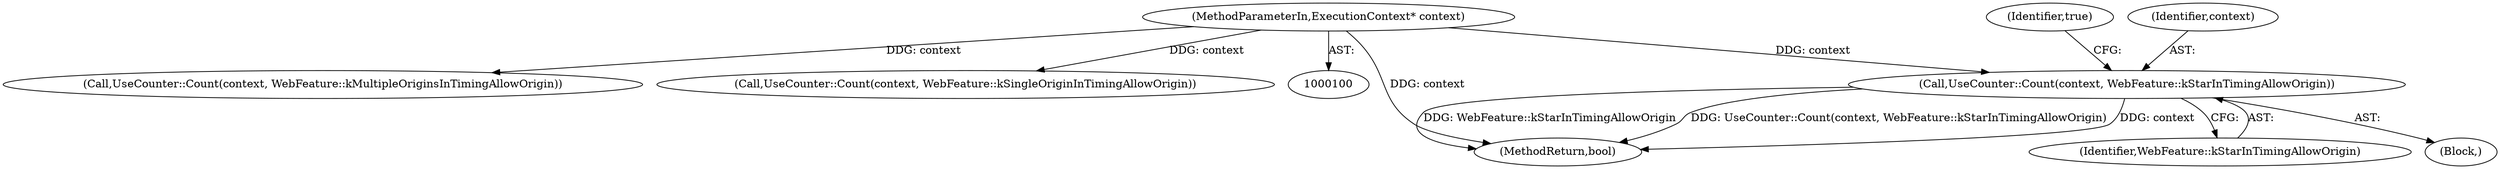 digraph "0_Chrome_01b42e2bc2aac531b17596729ae4e5c223ae7124@pointer" {
"1000138" [label="(Call,UseCounter::Count(context, WebFeature::kStarInTimingAllowOrigin))"];
"1000104" [label="(MethodParameterIn,ExecutionContext* context)"];
"1000191" [label="(MethodReturn,bool)"];
"1000142" [label="(Identifier,true)"];
"1000138" [label="(Call,UseCounter::Count(context, WebFeature::kStarInTimingAllowOrigin))"];
"1000104" [label="(MethodParameterIn,ExecutionContext* context)"];
"1000140" [label="(Identifier,WebFeature::kStarInTimingAllowOrigin)"];
"1000156" [label="(Call,UseCounter::Count(context, WebFeature::kMultipleOriginsInTimingAllowOrigin))"];
"1000169" [label="(Call,UseCounter::Count(context, WebFeature::kSingleOriginInTimingAllowOrigin))"];
"1000139" [label="(Identifier,context)"];
"1000137" [label="(Block,)"];
"1000138" -> "1000137"  [label="AST: "];
"1000138" -> "1000140"  [label="CFG: "];
"1000139" -> "1000138"  [label="AST: "];
"1000140" -> "1000138"  [label="AST: "];
"1000142" -> "1000138"  [label="CFG: "];
"1000138" -> "1000191"  [label="DDG: context"];
"1000138" -> "1000191"  [label="DDG: WebFeature::kStarInTimingAllowOrigin"];
"1000138" -> "1000191"  [label="DDG: UseCounter::Count(context, WebFeature::kStarInTimingAllowOrigin)"];
"1000104" -> "1000138"  [label="DDG: context"];
"1000104" -> "1000100"  [label="AST: "];
"1000104" -> "1000191"  [label="DDG: context"];
"1000104" -> "1000156"  [label="DDG: context"];
"1000104" -> "1000169"  [label="DDG: context"];
}
